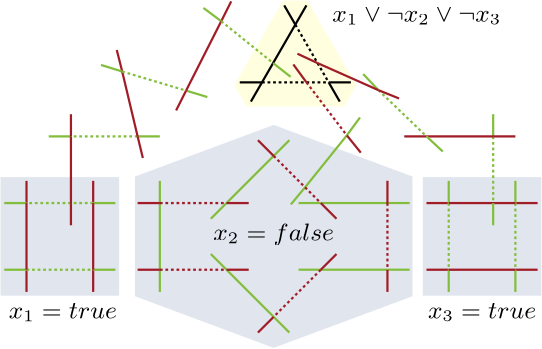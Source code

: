 <?xml version="1.0"?>
<!DOCTYPE ipe SYSTEM "ipe.dtd">
<ipe version="70206" creator="Ipe 7.2.7">
<info created="D:20180109094301" modified="D:20180109120631"/>
<ipestyle name="basic">
<symbol name="arrow/arc(spx)">
<path stroke="sym-stroke" fill="sym-stroke" pen="sym-pen">
0 0 m
-1 0.333 l
-1 -0.333 l
h
</path>
</symbol>
<symbol name="arrow/farc(spx)">
<path stroke="sym-stroke" fill="white" pen="sym-pen">
0 0 m
-1 0.333 l
-1 -0.333 l
h
</path>
</symbol>
<symbol name="arrow/ptarc(spx)">
<path stroke="sym-stroke" fill="sym-stroke" pen="sym-pen">
0 0 m
-1 0.333 l
-0.8 0 l
-1 -0.333 l
h
</path>
</symbol>
<symbol name="arrow/fptarc(spx)">
<path stroke="sym-stroke" fill="white" pen="sym-pen">
0 0 m
-1 0.333 l
-0.8 0 l
-1 -0.333 l
h
</path>
</symbol>
<symbol name="mark/circle(sx)" transformations="translations">
<path fill="sym-stroke">
0.6 0 0 0.6 0 0 e
0.4 0 0 0.4 0 0 e
</path>
</symbol>
<symbol name="mark/disk(sx)" transformations="translations">
<path fill="sym-stroke">
0.6 0 0 0.6 0 0 e
</path>
</symbol>
<symbol name="mark/fdisk(sfx)" transformations="translations">
<group>
<path fill="sym-fill">
0.5 0 0 0.5 0 0 e
</path>
<path fill="sym-stroke" fillrule="eofill">
0.6 0 0 0.6 0 0 e
0.4 0 0 0.4 0 0 e
</path>
</group>
</symbol>
<symbol name="mark/box(sx)" transformations="translations">
<path fill="sym-stroke" fillrule="eofill">
-0.6 -0.6 m
0.6 -0.6 l
0.6 0.6 l
-0.6 0.6 l
h
-0.4 -0.4 m
0.4 -0.4 l
0.4 0.4 l
-0.4 0.4 l
h
</path>
</symbol>
<symbol name="mark/square(sx)" transformations="translations">
<path fill="sym-stroke">
-0.6 -0.6 m
0.6 -0.6 l
0.6 0.6 l
-0.6 0.6 l
h
</path>
</symbol>
<symbol name="mark/fsquare(sfx)" transformations="translations">
<group>
<path fill="sym-fill">
-0.5 -0.5 m
0.5 -0.5 l
0.5 0.5 l
-0.5 0.5 l
h
</path>
<path fill="sym-stroke" fillrule="eofill">
-0.6 -0.6 m
0.6 -0.6 l
0.6 0.6 l
-0.6 0.6 l
h
-0.4 -0.4 m
0.4 -0.4 l
0.4 0.4 l
-0.4 0.4 l
h
</path>
</group>
</symbol>
<symbol name="mark/cross(sx)" transformations="translations">
<group>
<path fill="sym-stroke">
-0.43 -0.57 m
0.57 0.43 l
0.43 0.57 l
-0.57 -0.43 l
h
</path>
<path fill="sym-stroke">
-0.43 0.57 m
0.57 -0.43 l
0.43 -0.57 l
-0.57 0.43 l
h
</path>
</group>
</symbol>
<symbol name="arrow/fnormal(spx)">
<path stroke="sym-stroke" fill="white" pen="sym-pen">
0 0 m
-1 0.333 l
-1 -0.333 l
h
</path>
</symbol>
<symbol name="arrow/pointed(spx)">
<path stroke="sym-stroke" fill="sym-stroke" pen="sym-pen">
0 0 m
-1 0.333 l
-0.8 0 l
-1 -0.333 l
h
</path>
</symbol>
<symbol name="arrow/fpointed(spx)">
<path stroke="sym-stroke" fill="white" pen="sym-pen">
0 0 m
-1 0.333 l
-0.8 0 l
-1 -0.333 l
h
</path>
</symbol>
<symbol name="arrow/linear(spx)">
<path stroke="sym-stroke" pen="sym-pen">
-1 0.333 m
0 0 l
-1 -0.333 l
</path>
</symbol>
<symbol name="arrow/fdouble(spx)">
<path stroke="sym-stroke" fill="white" pen="sym-pen">
0 0 m
-1 0.333 l
-1 -0.333 l
h
-1 0 m
-2 0.333 l
-2 -0.333 l
h
</path>
</symbol>
<symbol name="arrow/double(spx)">
<path stroke="sym-stroke" fill="sym-stroke" pen="sym-pen">
0 0 m
-1 0.333 l
-1 -0.333 l
h
-1 0 m
-2 0.333 l
-2 -0.333 l
h
</path>
</symbol>
<pen name="heavier" value="0.8"/>
<pen name="fat" value="1.2"/>
<pen name="ultrafat" value="2"/>
<symbolsize name="large" value="5"/>
<symbolsize name="small" value="2"/>
<symbolsize name="tiny" value="1.1"/>
<arrowsize name="large" value="10"/>
<arrowsize name="small" value="5"/>
<arrowsize name="tiny" value="3"/>
<color name="red" value="1 0 0"/>
<color name="green" value="0 1 0"/>
<color name="blue" value="0 0 1"/>
<color name="yellow" value="1 1 0"/>
<color name="orange" value="1 0.647 0"/>
<color name="gold" value="1 0.843 0"/>
<color name="purple" value="0.627 0.125 0.941"/>
<color name="gray" value="0.745"/>
<color name="brown" value="0.647 0.165 0.165"/>
<color name="navy" value="0 0 0.502"/>
<color name="pink" value="1 0.753 0.796"/>
<color name="seagreen" value="0.18 0.545 0.341"/>
<color name="turquoise" value="0.251 0.878 0.816"/>
<color name="violet" value="0.933 0.51 0.933"/>
<color name="darkblue" value="0 0 0.545"/>
<color name="darkcyan" value="0 0.545 0.545"/>
<color name="darkgray" value="0.663"/>
<color name="darkgreen" value="0 0.392 0"/>
<color name="darkmagenta" value="0.545 0 0.545"/>
<color name="darkorange" value="1 0.549 0"/>
<color name="darkred" value="0.545 0 0"/>
<color name="lightblue" value="0.678 0.847 0.902"/>
<color name="lightcyan" value="0.878 1 1"/>
<color name="lightgray" value="0.827"/>
<color name="lightgreen" value="0.565 0.933 0.565"/>
<color name="lightyellow" value="1 1 0.878"/>
<dashstyle name="dashed" value="[4] 0"/>
<dashstyle name="dotted" value="[1 3] 0"/>
<dashstyle name="dash dotted" value="[4 2 1 2] 0"/>
<dashstyle name="dash dot dotted" value="[4 2 1 2 1 2] 0"/>
<textsize name="large" value="\large"/>
<textsize name="Large" value="\Large"/>
<textsize name="LARGE" value="\LARGE"/>
<textsize name="huge" value="\huge"/>
<textsize name="Huge" value="\Huge"/>
<textsize name="small" value="\small"/>
<textsize name="footnote" value="\footnotesize"/>
<textsize name="tiny" value="\tiny"/>
<textstyle name="center" begin="\begin{center}" end="\end{center}"/>
<textstyle name="itemize" begin="\begin{itemize}" end="\end{itemize}"/>
<textstyle name="item" begin="\begin{itemize}\item{}" end="\end{itemize}"/>
<gridsize name="4 pts" value="4"/>
<gridsize name="8 pts (~3 mm)" value="8"/>
<gridsize name="16 pts (~6 mm)" value="16"/>
<gridsize name="32 pts (~12 mm)" value="32"/>
<gridsize name="10 pts (~3.5 mm)" value="10"/>
<gridsize name="20 pts (~7 mm)" value="20"/>
<gridsize name="14 pts (~5 mm)" value="14"/>
<gridsize name="28 pts (~10 mm)" value="28"/>
<gridsize name="56 pts (~20 mm)" value="56"/>
<anglesize name="90 deg" value="90"/>
<anglesize name="60 deg" value="60"/>
<anglesize name="45 deg" value="45"/>
<anglesize name="30 deg" value="30"/>
<anglesize name="22.5 deg" value="22.5"/>
<opacity name="10%" value="0.1"/>
<opacity name="30%" value="0.3"/>
<opacity name="50%" value="0.5"/>
<opacity name="75%" value="0.75"/>
<tiling name="falling" angle="-60" step="4" width="1"/>
<tiling name="rising" angle="30" step="4" width="1"/>
</ipestyle>
<ipestyle name="kitcolors">
<color name="KITblue15" value="0.891 0.908 0.95"/>
<color name="KITred15" value="0.944 0.867 0.873"/>
<color name="KITpalegreen15" value="0.926 0.961 0.885"/>
<color name="KITyellow15" value="0.997 0.985 0.861"/>
<color name="KITgreen15" value="0.85 0.938 0.926"/>
<color name="KITlilac50" value="0.813 0.5 0.735"/>
<color name="KITblue" value="0.274 0.392 0.666"/>
<color name="KITblack15" value="0.85"/>
<color name="KITgreen" value="0 0.588 0.509"/>
<color name="KITgreen70" value="0.3 0.711 0.656"/>
<color name="KITgreen50" value="0.5 0.794 0.754"/>
<color name="KITgreen30" value="0.7 0.876 0.852"/>
<color name="KITblue70" value="0.492 0.574 0.766"/>
<color name="KITblue50" value="0.637 0.696 0.833"/>
<color name="KITblue30" value="0.782 0.817 0.9"/>
<color name="KITblack" value="0"/>
<color name="KITblack70" value="0.3"/>
<color name="KITblack50" value="0.5"/>
<color name="KITblack30" value="0.7"/>
<color name="KITpalegreen" value="0.509 0.745 0.235"/>
<color name="KITpalegreen70" value="0.656 0.821 0.464"/>
<color name="KITpalegreen50" value="0.754 0.872 0.617"/>
<color name="KITpalegreen30" value="0.852 0.923 0.77"/>
<color name="KITyellow" value="0.98 0.901 0.078"/>
<color name="KITyellow70" value="0.986 0.931 0.354"/>
<color name="KITyellow50" value="0.99 0.95 0.539"/>
<color name="KITyellow30" value="0.994 0.97 0.723"/>
<color name="KITorange" value="0.862 0.627 0.117"/>
<color name="KITorange70" value="0.903 0.739 0.382"/>
<color name="KITorange50" value="0.931 0.813 0.558"/>
<color name="KITorange30" value="0.958 0.888 0.735"/>
<color name="KITorange15" value="0.979 0.944 0.867"/>
<color name="KITbrown" value="0.627 0.509 0.196"/>
<color name="KITbrown70" value="0.739 0.656 0.437"/>
<color name="KITbrown50" value="0.813 0.754 0.598"/>
<color name="KITbrown30" value="0.888 0.852 0.758"/>
<color name="KITbrown15" value="0.944 0.926 0.879"/>
<color name="KITred" value="0.627 0.117 0.156"/>
<color name="KITred70" value="0.739 0.382 0.409"/>
<color name="KITred50" value="0.813 0.558 0.578"/>
<color name="KITred30" value="0.888 0.735 0.747"/>
<color name="KITlilac" value="0.627 0 0.47"/>
<color name="KITlilac70" value="0.739 0.3 0.629"/>
<color name="KITlilac30" value="0.888 0.7 0.841"/>
<color name="KITlilac15" value="0.944 0.85 0.92"/>
<color name="KITcyanblue" value="0.313 0.666 0.901"/>
<color name="KITcyanblue70" value="0.519 0.766 0.931"/>
<color name="KITcyanblue50" value="0.656 0.833 0.95"/>
<color name="KITcyanblue30" value="0.794 0.9 0.97"/>
<color name="KITcyanblue15" value="0.897 0.95 0.985"/>
<color name="KITseablue" value="0.196 0.313 0.549"/>
<color name="KITseablue70" value="0.437 0.519 0.684"/>
<color name="KITseablue50" value="0.598 0.656 0.774"/>
<color name="KITseablue30" value="0.758 0.794 0.864"/>
<color name="KITseablue15" value="0.879 0.897 0.932"/>
<color name="KITwhite" value="1"/>
</ipestyle>
<ipestyle name="dashstyles">
<dashstyle name="dashed-narrow" value="[2] 0"/>
<dashstyle name="dotted-narrow" value="[1 1] 0"/>
<dashstyle name="dashed-narrower" value="[1] 0"/>
<dashstyle name="dotted-narrower" value="[0.5 0.5] 0"/>
</ipestyle>
<page>
<layer name="alpha"/>
<layer name="true1"/>
<layer name="false1"/>
<layer name="true2"/>
<layer name="false2"/>
<layer name="true3"/>
<layer name="false3"/>
<layer name="tri1"/>
<layer name="tri2"/>
<layer name="tri3"/>
<layer name="paths"/>
<layer name="highlights"/>
<view layers="alpha true1 false2 true3 tri1 paths highlights" active="highlights"/>
<view layers="alpha true1 false1 true2 false2 true3 false3 tri1 tri2 tri3 paths highlights" active="highlights"/>
<path layer="highlights" matrix="0.55 0 0 0.55 88.1664 280.063" fill="lightyellow">
254.928 805.855 m
270.928 805.855 l
302.928 750.429 l
294.928 736.573 l
230.928 736.573 l
222.928 750.429 l
h
</path>
<path matrix="0.48985 0 0 0.48985 114.294 336.634" fill="KITseablue15">
328 660 m
328 572 l
225.94 534.059 l
124 572 l
124 660 l
225.934 697.949 l
h
</path>
<path matrix="0.485 0 0 0.485 265.08 339.622" fill="KITseablue15">
28 660 m
28 572 l
116 572 l
116 660 l
h
</path>
<path matrix="0.485 0 0 0.485 113.08 339.622" fill="KITseablue15">
28 660 m
28 572 l
116 572 l
116 660 l
h
</path>
<path layer="false2" matrix="0.5 0 0 0.5 152 330.382" stroke="KITpalegreen" pen="heavier">
145.934 673.949 m
111.984 640 l
</path>
<path matrix="0.5 0 0 0.5 152 330.382" stroke="KITpalegreen" pen="heavier">
227.874 640.008 m
179.875 640.008 l
</path>
<path matrix="0.5 0 0 0.5 152 330.382" stroke="KITpalegreen" pen="heavier">
179.89 592.008 m
227.874 592.008 l
</path>
<path matrix="0.5 0 0 0.5 152 330.382" stroke="KITpalegreen" pen="heavier">
145.94 558.059 m
112 592 l
</path>
<path matrix="0.5 0 0 0.5 152 330.382" stroke="KITpalegreen" pen="heavier">
64 640 m
64 592 l
</path>
<path layer="alpha" matrix="0.5 0 0 0.5 152 330.382" stroke="KITpalegreen" pen="heavier">
64 656 m
64 640 l
</path>
<path matrix="0.5 0 0 0.5 152 330.382" stroke="KITpalegreen" pen="heavier">
64 576 m
64 592 l
</path>
<path matrix="0.5 0 0 0.5 152 330.382" stroke="KITpalegreen" pen="heavier">
100.686 603.314 m
112 592 l
</path>
<path matrix="0.5 0 0 0.5 152 330.382" stroke="KITpalegreen" pen="heavier">
145.94 558.059 m
157.254 546.745 l
</path>
<path matrix="0.5 0 0 0.5 152 330.382" stroke="KITpalegreen" pen="heavier">
163.874 592.008 m
179.89 592.008 l
</path>
<path matrix="0.5 0 0 0.5 152 330.382" stroke="KITpalegreen" pen="heavier">
227.874 592.008 m
243.874 592.008 l
</path>
<path matrix="0.5 0 0 0.5 152 330.382" stroke="KITpalegreen" pen="heavier">
243.874 640.008 m
227.874 640.008 l
</path>
<path matrix="0.5 0 0 0.5 152 330.382" stroke="KITpalegreen" pen="heavier">
179.875 640.008 m
163.874 640.008 l
</path>
<path matrix="0.5 0 0 0.5 152 330.382" stroke="KITpalegreen" pen="heavier">
157.247 685.263 m
145.934 673.949 l
</path>
<path matrix="0.5 0 0 0.5 152 330.382" stroke="KITpalegreen" pen="heavier">
111.984 640 m
100.679 628.694 l
</path>
<path matrix="0.5 0 0 0.5 152 330.382" stroke="KITred" pen="heavier">
179.89 592.008 m
191.196 603.314 l
</path>
<path layer="true2" matrix="0.5 0 0 0.5 152 330.382" stroke="KITpalegreen" dash="dashed" pen="heavier">
64 640 m
64 592 l
</path>
<path matrix="0.5 0 0 0.5 152 330.382" stroke="KITpalegreen" dash="dashed" pen="heavier">
111.984 640 m
145.934 673.949 l
</path>
<path matrix="0.5 0 0 0.5 152 330.382" stroke="KITpalegreen" dash="dashed" pen="heavier">
179.875 640.008 m
227.874 640.008 l
</path>
<path matrix="0.5 0 0 0.5 152 330.382" stroke="KITpalegreen" dash="dashed" pen="heavier">
227.874 592.008 m
179.89 592.008 l
</path>
<path matrix="0.5 0 0 0.5 152 330.382" stroke="KITpalegreen" dash="dashed" pen="heavier">
145.94 558.059 m
112 592 l
</path>
<path layer="alpha" matrix="0.5 0 0 0.5 152 330.382" stroke="KITred" pen="heavier">
64 640 m
48 640 l
</path>
<path matrix="0.5 0 0 0.5 152 330.382" stroke="KITred" pen="heavier">
48 592 m
64 592 l
</path>
<path matrix="0.5 0 0 0.5 152 330.382" stroke="KITred" pen="heavier">
112 592 m
128 592 l
</path>
<path matrix="0.5 0 0 0.5 152 330.382" stroke="KITred" pen="heavier">
134.627 546.745 m
145.94 558.059 l
</path>
<path matrix="0.5 0 0 0.5 152 330.382" stroke="KITred" pen="heavier">
227.874 576.008 m
227.874 592.008 l
</path>
<path matrix="0.5 0 0 0.5 152 330.382" stroke="KITred" pen="heavier">
227.874 640.008 m
227.874 656.008 l
</path>
<path matrix="0.5 0 0 0.5 152 330.382" stroke="KITred" pen="heavier">
111.984 640 m
128 640 l
</path>
<path layer="true2" matrix="0.5 0 0 0.5 152 330.382" stroke="KITred" pen="heavier">
145.934 673.949 m
179.875 640.008 l
</path>
<path matrix="0.5 0 0 0.5 152 330.382" stroke="KITred" pen="heavier">
179.89 592.008 m
145.94 558.059 l
</path>
<path matrix="0.5 0 0 0.5 152 330.382" stroke="KITred" pen="heavier">
64 640 m
111.984 640 l
</path>
<path matrix="0.5 0 0 0.5 152 330.382" stroke="KITred" pen="heavier">
227.874 640.008 m
227.874 592.008 l
</path>
<path matrix="0.5 0 0 0.5 152 330.382" stroke="KITred" pen="heavier">
112 592 m
64 592 l
</path>
<path layer="false2" matrix="0.5 0 0 0.5 152 330.382" stroke="KITred" dash="dotted-narrow" pen="heavier">
64 640 m
111.984 640 l
</path>
<path matrix="0.5 0 0 0.5 152 330.382" stroke="KITred" dash="dotted-narrow" pen="heavier">
64 592 m
112 592 l
</path>
<path matrix="0.5 0 0 0.5 152 330.382" stroke="KITred" dash="dotted-narrow" pen="heavier">
227.874 640.008 m
227.874 592.008 l
</path>
<path matrix="0.5 0 0 0.5 152 330.382" stroke="KITred" dash="dotted-narrow" pen="heavier">
179.89 592.008 m
145.94 558.059 l
</path>
<path layer="alpha" matrix="0 0.5 -0.5 0 456 602.382" stroke="KITred" pen="heavier">
32 640 m
48 640 l
</path>
<path matrix="0 0.5 -0.5 0 456 602.382" stroke="KITred" pen="heavier">
32 592 m
48 592 l
</path>
<path matrix="0 0.5 -0.5 0 456 602.382" stroke="KITred" pen="heavier">
96 592 m
112 592 l
</path>
<path matrix="0 0.5 -0.5 0 456 602.382" stroke="KITred" pen="heavier">
96 640 m
112 640 l
</path>
<path matrix="0 0.5 -0.5 0 456 602.382" stroke="KITpalegreen" pen="heavier">
48 656 m
48 640 l
</path>
<path matrix="0 0.5 -0.5 0 456 602.382" stroke="KITpalegreen" pen="heavier">
96 656 m
96 640 l
</path>
<path matrix="0 0.5 -0.5 0 456 602.382" stroke="KITpalegreen" pen="heavier">
96 592 m
96 576 l
</path>
<path matrix="0 0.5 -0.5 0 456 602.382" stroke="KITpalegreen" pen="heavier">
48 592 m
48 576 l
</path>
<path matrix="0.5 0 0 0.5 264 330.382" stroke="KITred" pen="heavier">
32 640 m
48 640 l
</path>
<path matrix="0.5 0 0 0.5 264 330.382" stroke="KITred" pen="heavier">
32 592 m
48 592 l
</path>
<path matrix="0.5 0 0 0.5 264 330.382" stroke="KITred" pen="heavier">
96 592 m
112 592 l
</path>
<path matrix="0.5 0 0 0.5 264 330.382" stroke="KITred" pen="heavier">
96 640 m
112 640 l
</path>
<path matrix="0.5 0 0 0.5 264 330.382" stroke="KITpalegreen" pen="heavier">
48 656 m
48 640 l
</path>
<path matrix="0.5 0 0 0.5 264 330.382" stroke="KITpalegreen" pen="heavier">
96 656 m
96 640 l
</path>
<path matrix="0.5 0 0 0.5 264 330.382" stroke="KITpalegreen" pen="heavier">
96 592 m
96 576 l
</path>
<path matrix="0.5 0 0 0.5 264 330.382" stroke="KITpalegreen" pen="heavier">
48 592 m
48 576 l
</path>
<path layer="true1" matrix="0 0.5 -0.5 0 456 602.382" stroke="KITpalegreen" dash="dotted-narrow" pen="heavier">
48 640 m
48 592 l
</path>
<path matrix="0 0.5 -0.5 0 456 602.382" stroke="KITpalegreen" dash="dotted-narrow" pen="heavier">
96 592 m
96 640 l
</path>
<path layer="true3" matrix="0.5 0 0 0.5 48 330.382" stroke="KITpalegreen" dash="dotted-narrow" pen="heavier">
480 640 m
480 592 l
</path>
<path matrix="0.5 0 0 0.5 48 330.382" stroke="KITpalegreen" dash="dotted-narrow" pen="heavier">
528 640 m
528 592 l
</path>
<path layer="true2" matrix="0.5 0 0 0.5 48 330.382" stroke="KITpalegreen" dash="dashed" pen="heavier" cap="1">
480 624 m
480 624 l
</path>
<path layer="true1" matrix="0 0.5 -0.5 0 456 602.382" stroke="KITred" pen="heavier">
48 640 m
96 640 l
</path>
<path matrix="0 0.5 -0.5 0 456 602.382" stroke="KITred" pen="heavier">
48 592 m
96 592 l
</path>
<path layer="true3" matrix="0.5 0 0 0.5 48 330.382" stroke="KITred" pen="heavier">
480 640 m
528 640 l
</path>
<path matrix="0.5 0 0 0.5 48 330.382" stroke="KITred" pen="heavier">
528 592 m
480 592 l
</path>
<path layer="false1" matrix="0 0.5 -0.5 0 456 602.382" stroke="KITred" dash="dashed" pen="heavier">
48 640 m
96 640 l
</path>
<path matrix="0 0.5 -0.5 0 456 602.382" stroke="KITred" dash="dashed" pen="heavier">
96 592 m
48 592 l
</path>
<path layer="false3" matrix="0.5 0 0 0.5 48 330.382" stroke="KITred" dash="dashed" pen="heavier">
480 592 m
528 592 l
</path>
<path matrix="0.5 0 0 0.5 48 330.382" stroke="KITred" dash="dashed" pen="heavier">
528 640 m
480 640 l
</path>
<path layer="false1" matrix="0 0.5 -0.5 0 456 602.382" stroke="KITpalegreen" pen="heavier">
96 640 m
96 592 l
</path>
<path matrix="0 0.5 -0.5 0 456 602.382" stroke="KITpalegreen" pen="heavier">
48 640 m
48 592 l
</path>
<path layer="false3" matrix="0.5 0 0 0.5 48 330.382" stroke="KITpalegreen" pen="heavier">
480 640 m
480 592 l
</path>
<path matrix="0.5 0 0 0.5 48 330.382" stroke="KITpalegreen" pen="heavier">
528 640 m
528 592 l
</path>
<path layer="alpha" matrix="0.5 0 0 0.5 84.7767 501.838" stroke="black" pen="heavier">
272 384 m
264 370.144 l
</path>
<path matrix="0.5 0 0 0.5 84.7767 501.838" stroke="black" pen="heavier">
256 384 m
272 384 l
</path>
<path matrix="0.5 0 0 0.5 84.7767 501.838" stroke="black" pen="heavier">
320 384 m
336 384 l
</path>
<path matrix="0.5 0 0 0.5 84.7767 501.838" stroke="black" pen="heavier">
320 384 m
328 370.144 l
</path>
<path matrix="0.5 0 0 0.5 84.7767 501.838" stroke="black" pen="heavier">
296 425.569 m
304 439.426 l
</path>
<path matrix="0.5 0 0 0.5 84.7767 501.838" stroke="black" pen="heavier">
296 425.569 m
288 439.426 l
</path>
<path layer="tri1" matrix="0.5 0 0 0.5 84.7767 501.838" stroke="black" pen="heavier">
272 384 m
296 425.569 l
</path>
<path matrix="0.5 0 0 0.5 84.7767 501.838" stroke="black" dash="dotted-narrow" pen="heavier">
296 425.569 m
320 384 l
</path>
<path matrix="0.5 0 0 0.5 84.7767 501.838" stroke="black" dash="dotted-narrow" pen="heavier">
272 384 m
320 384 l
</path>
<path layer="tri2" matrix="0.5 0 0 0.5 84.7767 501.838" stroke="black" pen="heavier">
272 384 m
320 384 l
</path>
<path matrix="0.5 0 0 0.5 84.7767 501.838" stroke="black" dash="dashed" pen="heavier">
320 384 m
296 425.569 l
</path>
<path matrix="0.5 0 0 0.5 84.7767 501.838" stroke="black" dash="dashed" pen="heavier">
296 425.569 m
272 384 l
</path>
<path layer="tri3" matrix="0.5 0 0 0.5 84.7767 501.838" stroke="black" pen="heavier">
296 425.569 m
320 384 l
</path>
<path matrix="0.5 0 0 0.5 84.7767 501.838" stroke="black" dash="dashed" pen="heavier">
272 384 m
320 384 l
</path>
<path matrix="0.5 0 0 0.5 84.7767 501.838" stroke="black" dash="dashed" pen="heavier">
296 425.569 m
272 384 l
</path>
<path layer="alpha" matrix="0.5 0 0 0.5 112 330.382" stroke="KITpalegreen" pen="heavier">
144 688 m
128 688 l
</path>
<path matrix="0.5 0 0 0.5 112 330.382" stroke="KITpalegreen" pen="heavier">
64 688 m
80 688 l
</path>
<path matrix="0.5 0 0 0.5 112 330.382" stroke="KITpalegreen" pen="heavier">
384 704 m
384 688 l
</path>
<path matrix="0.5 0 0 0.5 112 330.382" stroke="KITpalegreen" pen="heavier">
384 640 m
384 624 l
</path>
<path layer="paths" matrix="0.5 0 0 0.5 112 330.382" stroke="KITpalegreen" dash="dotted-narrow" pen="heavier">
128 688 m
80 688 l
</path>
<path matrix="0.5 0 0 0.5 112 330.382" stroke="KITpalegreen" dash="dotted-narrow" pen="heavier">
384 688 m
384 640 l
</path>
<path layer="alpha" matrix="0.5 0 0 0.5 112 330.382" stroke="KITred" pen="heavier">
80 704 m
80 688 l
</path>
<path matrix="0.5 0 0 0.5 112 330.382" stroke="KITred" pen="heavier">
80 624 m
80 640 l
</path>
<path matrix="0.5 0 0 0.5 112 330.382" stroke="KITred" pen="heavier">
320 688 m
336 688 l
</path>
<path matrix="0.5 0 0 0.5 112 330.382" stroke="KITred" pen="heavier">
384 688 m
400 688 l
</path>
<path layer="paths" matrix="0.5 0 0 0.5 112 330.382" stroke="KITred" pen="heavier">
80 640 m
80 688 l
</path>
<path matrix="0.5 0 0 0.5 112 330.382" stroke="KITred" pen="heavier">
336 688 m
384 688 l
</path>
<text layer="highlights" matrix="0.5 0 0 0.5 99.5899 300.789" transformations="translations" pos="60 616" stroke="black" type="label" width="38.991" height="5.521" depth="0.99" valign="baseline" size="small" style="math">x_1=true</text>
<text matrix="0.5 0 0 0.5 173.266 328.911" transformations="translations" pos="60 616" stroke="black" type="label" width="43.468" height="6.23" depth="1.74" valign="baseline" size="small" style="math">x_2=false</text>
<text matrix="0.5 0 0 0.5 250.505 300.789" transformations="translations" pos="60 616" stroke="black" type="label" width="38.991" height="5.521" depth="0.99" valign="baseline" size="small" style="math">x_3=true</text>
<text matrix="0.5 0 0 0.5 135.266 353.918" transformations="translations" pos="221.556 723.417" stroke="black" type="label" width="60.889" height="4.988" depth="0.99" valign="baseline" size="small" style="math">x_1 \lor \neg x_2 \lor \neg x_3</text>
<path layer="paths" matrix="0.5 0 0 0.5 112 330.382" stroke="KITpalegreen" dash="dotted-narrow" pen="heavier">
301.399 721.269 m
336 688 l
</path>
<path layer="alpha" matrix="0.5 0 0 0.5 112 330.382" stroke="KITpalegreen" pen="heavier">
336 688 m
347.713 677.1 l
</path>
<path matrix="0.5 0 0 0.5 112 330.382" stroke="KITpalegreen" pen="heavier">
301.399 721.269 m
290.412 732.899 l
</path>
<path layer="paths" matrix="0.5 0 0 0.5 112 330.382" stroke="KITred" pen="heavier">
257.555 740.769 m
301.399 721.269 l
</path>
<path layer="alpha" matrix="0.5 0 0 0.5 112 330.382" stroke="KITred" pen="heavier">
257.554 740.769 m
243.048 747.518 l
</path>
<path matrix="0.5 0 0 0.5 112 330.382" stroke="KITred" pen="heavier">
301.399 721.269 m
316.239 715.286 l
</path>
<path matrix="0.5 0 0 0.5 112 330.382" stroke="KITred" pen="heavier">
128 688 m
131.777 672.452 l
</path>
<path matrix="0.5 0 0 0.5 112 330.382" stroke="KITred" pen="heavier">
116.911 734.702 m
113 750.216 l
</path>
<path matrix="0.5 0 0 0.5 112 330.382" stroke="KITpalegreen" pen="heavier">
116.911 734.702 m
101.637 739.425 l
</path>
<path matrix="0.5 0 0 0.5 112 330.382" stroke="KITpalegreen" pen="heavier">
162.897 720.958 m
178.216 716.325 l
</path>
<path matrix="0.5 0 0 0.5 112 330.382" stroke="KITred" pen="heavier">
162.897 720.958 m
155.721 706.685 l
</path>
<path matrix="0.5 0 0 0.5 112 330.382" stroke="KITred" pen="heavier">
188.203 770.918 m
195.386 785.215 l
</path>
<path matrix="0.5 0 0 0.5 112 330.382" stroke="KITpalegreen" pen="heavier">
188.203 770.918 m
175.377 780.484 l
</path>
<path matrix="0.5 0 0 0.5 112 330.382" stroke="KITpalegreen" pen="heavier">
225.553 740.769 m
238.157 730.913 l
</path>
<path layer="paths" matrix="0.5 0 0 0.5 112 330.382" stroke="KITred" pen="heavier">
128 688 m
116.911 734.702 l
</path>
<path matrix="0.5 0 0 0.5 112 330.382" stroke="KITred" pen="heavier">
162.897 720.958 m
188.203 770.918 l
</path>
<path matrix="0.5 0 0 0.5 112 330.382" stroke="KITpalegreen" dash="dotted-narrow" pen="heavier">
116.911 734.702 m
162.897 720.958 l
</path>
<path matrix="0.5 0 0 0.5 112 330.382" stroke="KITpalegreen" dash="dotted-narrow" pen="heavier">
188.203 770.918 m
225.553 740.769 l
</path>
<path layer="alpha" matrix="0.5 0 0 0.5 112 330.382" stroke="KITpalegreen" pen="heavier">
248.561 651.322 m
238.34 639.013 l
</path>
<path matrix="0.5 0 0 0.5 112 330.382" stroke="KITpalegreen" pen="heavier">
278.63 688.736 m
288.118 701.62 l
</path>
<path layer="paths" matrix="0.5 0 0 0.5 112 330.382" stroke="KITpalegreen" pen="heavier">
248.561 651.322 m
278.63 688.736 l
</path>
<path layer="alpha" matrix="0.5 0 0 0.5 152 330.382" stroke="KITred" pen="heavier">
191.188 628.694 m
179.875 640.008 l
</path>
<path matrix="0.5 0 0 0.5 152 330.382" stroke="KITred" pen="heavier">
145.934 673.949 m
134.62 685.263 l
</path>
<path layer="false2" matrix="0.5 0 0 0.5 152 330.382" stroke="KITred" dash="dotted-narrow" pen="heavier">
145.934 673.949 m
179.875 640.008 l
</path>
<path layer="alpha" matrix="0.5 0 0 0.5 112 330.382" stroke="KITred" pen="heavier">
278.63 688.736 m
288.683 676.289 l
</path>
<path matrix="0.5 0 0 0.5 112 330.382" stroke="KITred" pen="heavier">
249.554 726.913 m
240.106 739.826 l
</path>
<path layer="paths" matrix="0.5 0 0 0.5 112 330.382" stroke="KITred" dash="dotted-narrow" pen="heavier">
249.554 726.913 m
278.63 688.736 l
</path>
</page>
</ipe>
